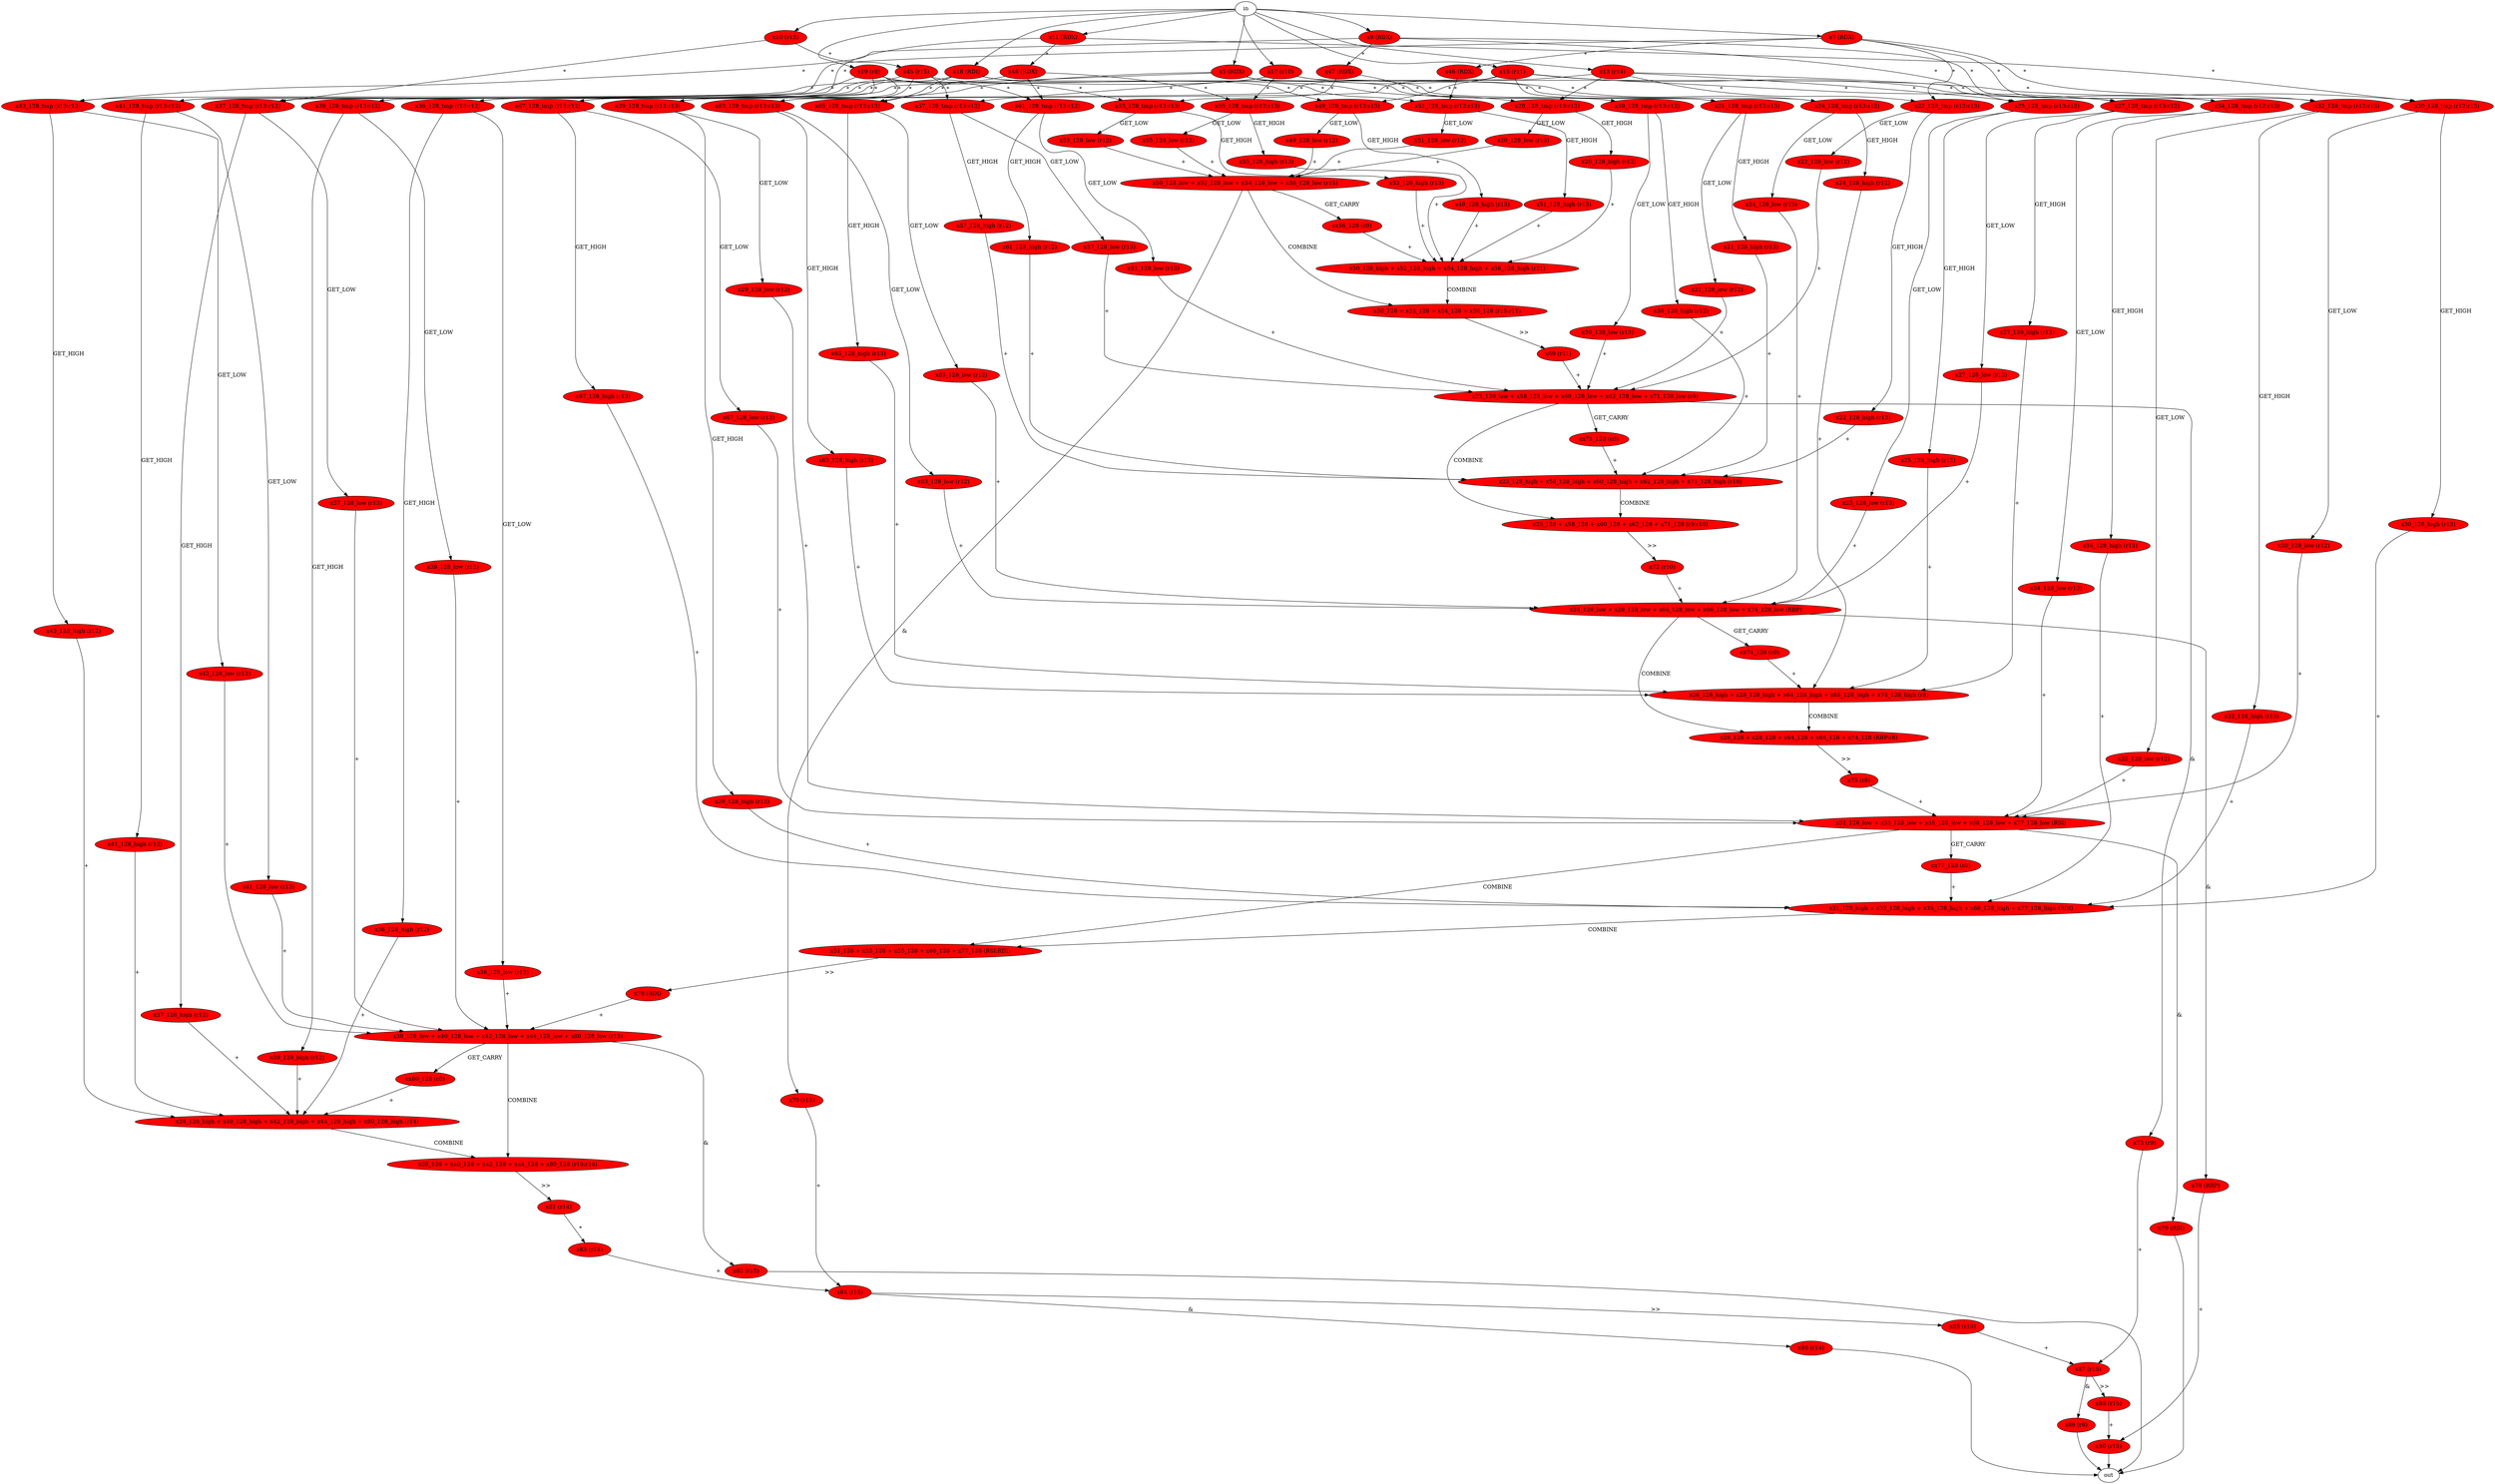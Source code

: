 digraph G {
    x5 [label="x5 (RDX)" , style="filled", fillcolor="red"];
    x7 [label="x7 (RDX)" , style="filled", fillcolor="red"];
    x9 [label="x9 (RDX)" , style="filled", fillcolor="red"];
    x10 [label="x10 (r15)" , style="filled", fillcolor="red"];
    x11 [label="x11 (RDX)" , style="filled", fillcolor="red"];
    x13 [label="x13 (r14)" , style="filled", fillcolor="red"];
    x15 [label="x15 (r11)" , style="filled", fillcolor="red"];
    x17 [label="x17 (r10)" , style="filled", fillcolor="red"];
    x18 [label="x18 (RDI)" , style="filled", fillcolor="red"];
    x19 [label="x19 (r8)" , style="filled", fillcolor="red"];
    x20_128_high [label="x20_128_high (r12)" , style="filled", fillcolor="red"];
    x20_128_low [label="x20_128_low (r13)" , style="filled", fillcolor="red"];
    x20_128_tmp [label="x20_128_tmp (r13:r12)" , style="filled", fillcolor="red"];
    x21_128_high [label="x21_128_high (r13)" , style="filled", fillcolor="red"];
    x21_128_low [label="x21_128_low (r12)" , style="filled", fillcolor="red"];
    x21_128_tmp [label="x21_128_tmp (r12:r13)" , style="filled", fillcolor="red"];
    x22_128_high [label="x22_128_high (r13)" , style="filled", fillcolor="red"];
    x22_128_low [label="x22_128_low (r12)" , style="filled", fillcolor="red"];
    x22_128_tmp [label="x22_128_tmp (r12:r13)" , style="filled", fillcolor="red"];
    x24_128_high [label="x24_128_high (r12)" , style="filled", fillcolor="red"];
    x24_128_low [label="x24_128_low (r13)" , style="filled", fillcolor="red"];
    x24_128_tmp [label="x24_128_tmp (r13:r12)" , style="filled", fillcolor="red"];
    x25_128_high [label="x25_128_high (r12)" , style="filled", fillcolor="red"];
    x25_128_low [label="x25_128_low (r13)" , style="filled", fillcolor="red"];
    x25_128_tmp [label="x25_128_tmp (r13:r12)" , style="filled", fillcolor="red"];
    x27_128_high [label="x27_128_high (r12)" , style="filled", fillcolor="red"];
    x27_128_low [label="x27_128_low (r13)" , style="filled", fillcolor="red"];
    x27_128_tmp [label="x27_128_tmp (r13:r12)" , style="filled", fillcolor="red"];
    x29_128_high [label="x29_128_high (r13)" , style="filled", fillcolor="red"];
    x29_128_low [label="x29_128_low (r12)" , style="filled", fillcolor="red"];
    x29_128_tmp [label="x29_128_tmp (r12:r13)" , style="filled", fillcolor="red"];
    x30_128_high [label="x30_128_high (r13)" , style="filled", fillcolor="red"];
    x30_128_low [label="x30_128_low (r12)" , style="filled", fillcolor="red"];
    x30_128_tmp [label="x30_128_tmp (r12:r13)" , style="filled", fillcolor="red"];
    x32_128_high [label="x32_128_high (r13)" , style="filled", fillcolor="red"];
    x32_128_low [label="x32_128_low (r12)" , style="filled", fillcolor="red"];
    x32_128_tmp [label="x32_128_tmp (r12:r13)" , style="filled", fillcolor="red"];
    x34_128_high [label="x34_128_high (r13)" , style="filled", fillcolor="red"];
    x34_128_low [label="x34_128_low (r12)" , style="filled", fillcolor="red"];
    x34_128_tmp [label="x34_128_tmp (r12:r13)" , style="filled", fillcolor="red"];
    x36_128_high [label="x36_128_high (r12)" , style="filled", fillcolor="red"];
    x36_128_low [label="x36_128_low (r13)" , style="filled", fillcolor="red"];
    x36_128_tmp [label="x36_128_tmp (r13:r12)" , style="filled", fillcolor="red"];
    x37_128_high [label="x37_128_high (r12)" , style="filled", fillcolor="red"];
    x37_128_low [label="x37_128_low (r13)" , style="filled", fillcolor="red"];
    x37_128_tmp [label="x37_128_tmp (r13:r12)" , style="filled", fillcolor="red"];
    x39_128_high [label="x39_128_high (r12)" , style="filled", fillcolor="red"];
    x39_128_low [label="x39_128_low (r13)" , style="filled", fillcolor="red"];
    x39_128_tmp [label="x39_128_tmp (r13:r12)" , style="filled", fillcolor="red"];
    x41_128_high [label="x41_128_high (r12)" , style="filled", fillcolor="red"];
    x41_128_low [label="x41_128_low (r13)" , style="filled", fillcolor="red"];
    x41_128_tmp [label="x41_128_tmp (r13:r12)" , style="filled", fillcolor="red"];
    x43_128_high [label="x43_128_high (r12)" , style="filled", fillcolor="red"];
    x43_128_low [label="x43_128_low (r13)" , style="filled", fillcolor="red"];
    x43_128_tmp [label="x43_128_tmp (r13:r12)" , style="filled", fillcolor="red"];
    x45 [label="x45 (r15)" , style="filled", fillcolor="red"];
    x46 [label="x46 (RDX)" , style="filled", fillcolor="red"];
    x47 [label="x47 (RDX)" , style="filled", fillcolor="red"];
    x48 [label="x48 (RDX)" , style="filled", fillcolor="red"];
    x49_128_high [label="x49_128_high (r13)" , style="filled", fillcolor="red"];
    x49_128_low [label="x49_128_low (r12)" , style="filled", fillcolor="red"];
    x49_128_tmp [label="x49_128_tmp (r12:r13)" , style="filled", fillcolor="red"];
    x51_128_high [label="x51_128_high (r13)" , style="filled", fillcolor="red"];
    x51_128_low [label="x51_128_low (r12)" , style="filled", fillcolor="red"];
    x51_128_tmp [label="x51_128_tmp (r12:r13)" , style="filled", fillcolor="red"];
    x53_128_high [label="x53_128_high (r13)" , style="filled", fillcolor="red"];
    x53_128_low [label="x53_128_low (r12)" , style="filled", fillcolor="red"];
    x53_128_tmp [label="x53_128_tmp (r12:r13)" , style="filled", fillcolor="red"];
    x55_128_high [label="x55_128_high (r13)" , style="filled", fillcolor="red"];
    x55_128_low [label="x55_128_low (r12)" , style="filled", fillcolor="red"];
    x55_128_tmp [label="x55_128_tmp (r12:r13)" , style="filled", fillcolor="red"];
    cx56_128 [label="cx56_128 (c0)" , style="filled", fillcolor="red"];
    x56_128 [label="x50_128 + x52_128 + x54_128 + x56_128 (r15:r11)" , style="filled", fillcolor="red"];
    x56_128_high [label="x50_128_high + x52_128_high + x54_128_high + x56_128_high (r11)" , style="filled", fillcolor="red"];
    x56_128_low [label="x50_128_low + x52_128_low + x54_128_low + x56_128_low (r15)" , style="filled", fillcolor="red"];
    x57_128_high [label="x57_128_high (r12)" , style="filled", fillcolor="red"];
    x57_128_low [label="x57_128_low (r13)" , style="filled", fillcolor="red"];
    x57_128_tmp [label="x57_128_tmp (r13:r12)" , style="filled", fillcolor="red"];
    x59_128_high [label="x59_128_high (r12)" , style="filled", fillcolor="red"];
    x59_128_low [label="x59_128_low (r13)" , style="filled", fillcolor="red"];
    x59_128_tmp [label="x59_128_tmp (r13:r12)" , style="filled", fillcolor="red"];
    x61_128_high [label="x61_128_high (r12)" , style="filled", fillcolor="red"];
    x61_128_low [label="x61_128_low (r13)" , style="filled", fillcolor="red"];
    x61_128_tmp [label="x61_128_tmp (r13:r12)" , style="filled", fillcolor="red"];
    x63_128_high [label="x63_128_high (r13)" , style="filled", fillcolor="red"];
    x63_128_low [label="x63_128_low (r12)" , style="filled", fillcolor="red"];
    x63_128_tmp [label="x63_128_tmp (r12:r13)" , style="filled", fillcolor="red"];
    x65_128_high [label="x65_128_high (r13)" , style="filled", fillcolor="red"];
    x65_128_low [label="x65_128_low (r12)" , style="filled", fillcolor="red"];
    x65_128_tmp [label="x65_128_tmp (r12:r13)" , style="filled", fillcolor="red"];
    x67_128_high [label="x67_128_high (r12)" , style="filled", fillcolor="red"];
    x67_128_low [label="x67_128_low (r13)" , style="filled", fillcolor="red"];
    x67_128_tmp [label="x67_128_tmp (r13:r12)" , style="filled", fillcolor="red"];
    x69 [label="x69 (r11)" , style="filled", fillcolor="red"];
    x70 [label="x70 (r15)" , style="filled", fillcolor="red"];
    cx71_128 [label="cx71_128 (c0)" , style="filled", fillcolor="red"];
    x71_128 [label="x23_128 + x58_128 + x60_128 + x62_128 + x71_128 (r9:r10)" , style="filled", fillcolor="red"];
    x71_128_high [label="x23_128_high + x58_128_high + x60_128_high + x62_128_high + x71_128_high (r10)" , style="filled", fillcolor="red"];
    x71_128_low [label="x23_128_low + x58_128_low + x60_128_low + x62_128_low + x71_128_low (r9)" , style="filled", fillcolor="red"];
    x72 [label="x72 (r10)" , style="filled", fillcolor="red"];
    x73 [label="x73 (r9)" , style="filled", fillcolor="red"];
    cx74_128 [label="cx74_128 (c0)" , style="filled", fillcolor="red"];
    x74_128 [label="x26_128 + x28_128 + x64_128 + x66_128 + x74_128 (RBP:r8)" , style="filled", fillcolor="red"];
    x74_128_high [label="x26_128_high + x28_128_high + x64_128_high + x66_128_high + x74_128_high (r8)" , style="filled", fillcolor="red"];
    x74_128_low [label="x26_128_low + x28_128_low + x64_128_low + x66_128_low + x74_128_low (RBP)" , style="filled", fillcolor="red"];
    x75 [label="x75 (r8)" , style="filled", fillcolor="red"];
    x76 [label="x76 (RBP)" , style="filled", fillcolor="red"];
    cx77_128 [label="cx77_128 (c0)" , style="filled", fillcolor="red"];
    x77_128 [label="x31_128 + x33_128 + x35_128 + x68_128 + x77_128 (RSI:RDI)" , style="filled", fillcolor="red"];
    x77_128_high [label="x31_128_high + x33_128_high + x35_128_high + x68_128_high + x77_128_high (RDI)" , style="filled", fillcolor="red"];
    x77_128_low [label="x31_128_low + x33_128_low + x35_128_low + x68_128_low + x77_128_low (RSI)" , style="filled", fillcolor="red"];
    x78 [label="x78 (RDI)" , style="filled", fillcolor="red"];
    x79 [label="x79 (RSI)" , style="filled", fillcolor="red"];
    cx80_128 [label="cx80_128 (c0)" , style="filled", fillcolor="red"];
    x80_128 [label="x38_128 + x40_128 + x42_128 + x44_128 + x80_128 (r15:r14)" , style="filled", fillcolor="red"];
    x80_128_high [label="x38_128_high + x40_128_high + x42_128_high + x44_128_high + x80_128_high (r14)" , style="filled", fillcolor="red"];
    x80_128_low [label="x38_128_low + x40_128_low + x42_128_low + x44_128_low + x80_128_low (r15)" , style="filled", fillcolor="red"];
    x81 [label="x81 (r14)" , style="filled", fillcolor="red"];
    x82 [label="x82 (r15)" , style="filled", fillcolor="red"];
    x83 [label="x83 (r14)" , style="filled", fillcolor="red"];
    x84 [label="x84 (r15)" , style="filled", fillcolor="red"];
    x85 [label="x85 (r15)" , style="filled", fillcolor="red"];
    x86 [label="x86 (r14)" , style="filled", fillcolor="red"];
    x87 [label="x87 (r15)" , style="filled", fillcolor="red"];
    x88 [label="x88 (r15)" , style="filled", fillcolor="red"];
    x89 [label="x89 (r9)" , style="filled", fillcolor="red"];
    x90 [label="x90 (r15)" , style="filled", fillcolor="red"];
    x56_128_low -> cx56_128 [ label="GET_CARRY" ] ;
    x71_128_low -> cx71_128 [ label="GET_CARRY" ] ;
    x74_128_low -> cx74_128 [ label="GET_CARRY" ] ;
    x77_128_low -> cx77_128 [ label="GET_CARRY" ] ;
    x80_128_low -> cx80_128 [ label="GET_CARRY" ] ;
    x20_128_tmp -> x20_128_high [ label="GET_HIGH" ] ;
    x20_128_tmp -> x20_128_low [ label="GET_LOW" ] ;
    x5 -> x20_128_tmp [ label="*" ] ;
    x13 -> x20_128_tmp [ label="*" ] ;
    x21_128_tmp -> x21_128_high [ label="GET_HIGH" ] ;
    x21_128_tmp -> x21_128_low [ label="GET_LOW" ] ;
    x5 -> x21_128_tmp [ label="*" ] ;
    x15 -> x21_128_tmp [ label="*" ] ;
    x22_128_tmp -> x22_128_high [ label="GET_HIGH" ] ;
    x22_128_tmp -> x22_128_low [ label="GET_LOW" ] ;
    x7 -> x22_128_tmp [ label="*" ] ;
    x13 -> x22_128_tmp [ label="*" ] ;
    x24_128_tmp -> x24_128_high [ label="GET_HIGH" ] ;
    x24_128_tmp -> x24_128_low [ label="GET_LOW" ] ;
    x5 -> x24_128_tmp [ label="*" ] ;
    x17 -> x24_128_tmp [ label="*" ] ;
    x25_128_tmp -> x25_128_high [ label="GET_HIGH" ] ;
    x25_128_tmp -> x25_128_low [ label="GET_LOW" ] ;
    x9 -> x25_128_tmp [ label="*" ] ;
    x13 -> x25_128_tmp [ label="*" ] ;
    x27_128_tmp -> x27_128_high [ label="GET_HIGH" ] ;
    x27_128_tmp -> x27_128_low [ label="GET_LOW" ] ;
    x7 -> x27_128_tmp [ label="*" ] ;
    x15 -> x27_128_tmp [ label="*" ] ;
    x29_128_tmp -> x29_128_high [ label="GET_HIGH" ] ;
    x29_128_tmp -> x29_128_low [ label="GET_LOW" ] ;
    x5 -> x29_128_tmp [ label="*" ] ;
    x19 -> x29_128_tmp [ label="*" ] ;
    x30_128_tmp -> x30_128_high [ label="GET_HIGH" ] ;
    x30_128_tmp -> x30_128_low [ label="GET_LOW" ] ;
    x11 -> x30_128_tmp [ label="*" ] ;
    x13 -> x30_128_tmp [ label="*" ] ;
    x32_128_tmp -> x32_128_high [ label="GET_HIGH" ] ;
    x32_128_tmp -> x32_128_low [ label="GET_LOW" ] ;
    x7 -> x32_128_tmp [ label="*" ] ;
    x17 -> x32_128_tmp [ label="*" ] ;
    x34_128_tmp -> x34_128_high [ label="GET_HIGH" ] ;
    x34_128_tmp -> x34_128_low [ label="GET_LOW" ] ;
    x9 -> x34_128_tmp [ label="*" ] ;
    x15 -> x34_128_tmp [ label="*" ] ;
    x36_128_tmp -> x36_128_high [ label="GET_HIGH" ] ;
    x36_128_tmp -> x36_128_low [ label="GET_LOW" ] ;
    x5 -> x36_128_tmp [ label="*" ] ;
    x18 -> x36_128_tmp [ label="*" ] ;
    x37_128_tmp -> x37_128_high [ label="GET_HIGH" ] ;
    x37_128_tmp -> x37_128_low [ label="GET_LOW" ] ;
    x10 -> x37_128_tmp [ label="*" ] ;
    x13 -> x37_128_tmp [ label="*" ] ;
    x39_128_tmp -> x39_128_high [ label="GET_HIGH" ] ;
    x39_128_tmp -> x39_128_low [ label="GET_LOW" ] ;
    x11 -> x39_128_tmp [ label="*" ] ;
    x15 -> x39_128_tmp [ label="*" ] ;
    x41_128_tmp -> x41_128_high [ label="GET_HIGH" ] ;
    x41_128_tmp -> x41_128_low [ label="GET_LOW" ] ;
    x7 -> x41_128_tmp [ label="*" ] ;
    x19 -> x41_128_tmp [ label="*" ] ;
    x43_128_tmp -> x43_128_high [ label="GET_HIGH" ] ;
    x43_128_tmp -> x43_128_low [ label="GET_LOW" ] ;
    x9 -> x43_128_tmp [ label="*" ] ;
    x17 -> x43_128_tmp [ label="*" ] ;
    x10 -> x45 [ label="*" ] ;
    x7 -> x46 [ label="*" ] ;
    x9 -> x47 [ label="*" ] ;
    x11 -> x48 [ label="*" ] ;
    x49_128_tmp -> x49_128_high [ label="GET_HIGH" ] ;
    x49_128_tmp -> x49_128_low [ label="GET_LOW" ] ;
    x45 -> x49_128_tmp [ label="*" ] ;
    x15 -> x49_128_tmp [ label="*" ] ;
    x51_128_tmp -> x51_128_high [ label="GET_HIGH" ] ;
    x51_128_tmp -> x51_128_low [ label="GET_LOW" ] ;
    x46 -> x51_128_tmp [ label="*" ] ;
    x18 -> x51_128_tmp [ label="*" ] ;
    x53_128_tmp -> x53_128_high [ label="GET_HIGH" ] ;
    x53_128_tmp -> x53_128_low [ label="GET_LOW" ] ;
    x47 -> x53_128_tmp [ label="*" ] ;
    x19 -> x53_128_tmp [ label="*" ] ;
    x55_128_tmp -> x55_128_high [ label="GET_HIGH" ] ;
    x55_128_tmp -> x55_128_low [ label="GET_LOW" ] ;
    x48 -> x55_128_tmp [ label="*" ] ;
    x17 -> x55_128_tmp [ label="*" ] ;
    x56_128_low -> x56_128 [ label="COMBINE" ] ;
    x56_128_high -> x56_128 [ label="COMBINE" ] ;
    cx56_128 -> x56_128_high [ label="+" ] ;
    x55_128_high -> x56_128_high [ label="+" ] ;
    x53_128_high -> x56_128_high [ label="+" ] ;
    x51_128_high -> x56_128_high [ label="+" ] ;
    x20_128_high -> x56_128_high [ label="+" ] ;
    x49_128_high -> x56_128_high [ label="+" ] ;
    x55_128_low -> x56_128_low [ label="+" ] ;
    x53_128_low -> x56_128_low [ label="+" ] ;
    x51_128_low -> x56_128_low [ label="+" ] ;
    x20_128_low -> x56_128_low [ label="+" ] ;
    x49_128_low -> x56_128_low [ label="+" ] ;
    x57_128_tmp -> x57_128_high [ label="GET_HIGH" ] ;
    x57_128_tmp -> x57_128_low [ label="GET_LOW" ] ;
    x45 -> x57_128_tmp [ label="*" ] ;
    x17 -> x57_128_tmp [ label="*" ] ;
    x59_128_tmp -> x59_128_high [ label="GET_HIGH" ] ;
    x59_128_tmp -> x59_128_low [ label="GET_LOW" ] ;
    x47 -> x59_128_tmp [ label="*" ] ;
    x18 -> x59_128_tmp [ label="*" ] ;
    x61_128_tmp -> x61_128_high [ label="GET_HIGH" ] ;
    x61_128_tmp -> x61_128_low [ label="GET_LOW" ] ;
    x48 -> x61_128_tmp [ label="*" ] ;
    x19 -> x61_128_tmp [ label="*" ] ;
    x63_128_tmp -> x63_128_high [ label="GET_HIGH" ] ;
    x63_128_tmp -> x63_128_low [ label="GET_LOW" ] ;
    x45 -> x63_128_tmp [ label="*" ] ;
    x19 -> x63_128_tmp [ label="*" ] ;
    x65_128_tmp -> x65_128_high [ label="GET_HIGH" ] ;
    x65_128_tmp -> x65_128_low [ label="GET_LOW" ] ;
    x48 -> x65_128_tmp [ label="*" ] ;
    x18 -> x65_128_tmp [ label="*" ] ;
    x67_128_tmp -> x67_128_high [ label="GET_HIGH" ] ;
    x67_128_tmp -> x67_128_low [ label="GET_LOW" ] ;
    x45 -> x67_128_tmp [ label="*" ] ;
    x18 -> x67_128_tmp [ label="*" ] ;
    x56_128 -> x69 [ label=">>" ] ;
    x56_128_low -> x70 [ label="&" ] ;
    x71_128_low -> x71_128 [ label="COMBINE" ] ;
    x71_128_high -> x71_128 [ label="COMBINE" ] ;
    cx71_128 -> x71_128_high [ label="+" ] ;
    x61_128_high -> x71_128_high [ label="+" ] ;
    x59_128_high -> x71_128_high [ label="+" ] ;
    x57_128_high -> x71_128_high [ label="+" ] ;
    x21_128_high -> x71_128_high [ label="+" ] ;
    x22_128_high -> x71_128_high [ label="+" ] ;
    x69 -> x71_128_low [ label="+" ] ;
    x61_128_low -> x71_128_low [ label="+" ] ;
    x59_128_low -> x71_128_low [ label="+" ] ;
    x57_128_low -> x71_128_low [ label="+" ] ;
    x21_128_low -> x71_128_low [ label="+" ] ;
    x22_128_low -> x71_128_low [ label="+" ] ;
    x71_128 -> x72 [ label=">>" ] ;
    x71_128_low -> x73 [ label="&" ] ;
    x74_128_low -> x74_128 [ label="COMBINE" ] ;
    x74_128_high -> x74_128 [ label="COMBINE" ] ;
    cx74_128 -> x74_128_high [ label="+" ] ;
    x65_128_high -> x74_128_high [ label="+" ] ;
    x63_128_high -> x74_128_high [ label="+" ] ;
    x27_128_high -> x74_128_high [ label="+" ] ;
    x24_128_high -> x74_128_high [ label="+" ] ;
    x25_128_high -> x74_128_high [ label="+" ] ;
    x72 -> x74_128_low [ label="+" ] ;
    x65_128_low -> x74_128_low [ label="+" ] ;
    x63_128_low -> x74_128_low [ label="+" ] ;
    x27_128_low -> x74_128_low [ label="+" ] ;
    x24_128_low -> x74_128_low [ label="+" ] ;
    x25_128_low -> x74_128_low [ label="+" ] ;
    x74_128 -> x75 [ label=">>" ] ;
    x74_128_low -> x76 [ label="&" ] ;
    x77_128_low -> x77_128 [ label="COMBINE" ] ;
    x77_128_high -> x77_128 [ label="COMBINE" ] ;
    cx77_128 -> x77_128_high [ label="+" ] ;
    x67_128_high -> x77_128_high [ label="+" ] ;
    x34_128_high -> x77_128_high [ label="+" ] ;
    x32_128_high -> x77_128_high [ label="+" ] ;
    x29_128_high -> x77_128_high [ label="+" ] ;
    x30_128_high -> x77_128_high [ label="+" ] ;
    x75 -> x77_128_low [ label="+" ] ;
    x67_128_low -> x77_128_low [ label="+" ] ;
    x34_128_low -> x77_128_low [ label="+" ] ;
    x32_128_low -> x77_128_low [ label="+" ] ;
    x29_128_low -> x77_128_low [ label="+" ] ;
    x30_128_low -> x77_128_low [ label="+" ] ;
    x77_128 -> x78 [ label=">>" ] ;
    x77_128_low -> x79 [ label="&" ] ;
    x80_128_low -> x80_128 [ label="COMBINE" ] ;
    x80_128_high -> x80_128 [ label="COMBINE" ] ;
    cx80_128 -> x80_128_high [ label="+" ] ;
    x43_128_high -> x80_128_high [ label="+" ] ;
    x41_128_high -> x80_128_high [ label="+" ] ;
    x39_128_high -> x80_128_high [ label="+" ] ;
    x36_128_high -> x80_128_high [ label="+" ] ;
    x37_128_high -> x80_128_high [ label="+" ] ;
    x78 -> x80_128_low [ label="+" ] ;
    x43_128_low -> x80_128_low [ label="+" ] ;
    x41_128_low -> x80_128_low [ label="+" ] ;
    x39_128_low -> x80_128_low [ label="+" ] ;
    x36_128_low -> x80_128_low [ label="+" ] ;
    x37_128_low -> x80_128_low [ label="+" ] ;
    x80_128 -> x81 [ label=">>" ] ;
    x80_128_low -> x82 [ label="&" ] ;
    x81 -> x83 [ label="*" ] ;
    x70 -> x84 [ label="+" ] ;
    x83 -> x84 [ label="+" ] ;
    x84 -> x85 [ label=">>" ] ;
    x84 -> x86 [ label="&" ] ;
    x85 -> x87 [ label="+" ] ;
    x73 -> x87 [ label="+" ] ;
    x87 -> x88 [ label=">>" ] ;
    x87 -> x89 [ label="&" ] ;
    x88 -> x90 [ label="+" ] ;
    x76 -> x90 [ label="+" ] ;
    in -> x13 ;
    in -> x15 ;
    in -> x18 ;
    in -> x19 ;
    in -> x9 ;
    in -> x10 ;
    in -> x11 ;
    in -> x17 ;
    in -> x7 ;
    in -> x5 ;
    x90 -> out ;
    x82 -> out ;
    x89 -> out ;
    x86 -> out ;
    x79 -> out ;
}
